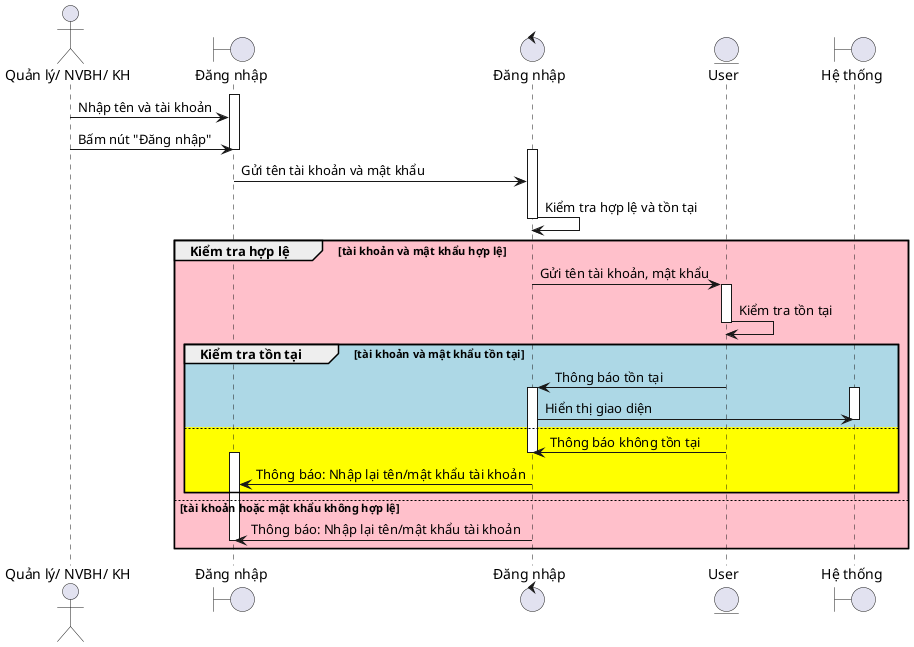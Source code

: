 @startuml SequenceLogin
actor "Quản lý/ NVBH/ KH" as actor
boundary "Đăng nhập" as ui_login
control "Đăng nhập" as ctrl_login
entity "User" as user
boundary "Hệ thống" as system

activate ui_login
    actor -> ui_login: Nhập tên và tài khoản
    actor -> ui_login: Bấm nút "Đăng nhập"
deactivate ui_login

activate ctrl_login
    ui_login -> ctrl_login: Gửi tên tài khoản và mật khẩu
    ctrl_login -> ctrl_login: Kiểm tra hợp lệ và tồn tại
deactivate ctrl_login
 
group #Pink Kiểm tra hợp lệ [tài khoản và mật khẩu hợp lệ]
    ctrl_login -> user: Gửi tên tài khoản, mật khẩu
    activate user
    user -> user: Kiểm tra tồn tại
    deactivate user

group #LightBlue Kiểm tra tồn tại  [tài khoản và mật khẩu tồn tại]
    user -> ctrl_login : Thông báo tồn tại
    activate ctrl_login
    activate system
    ctrl_login -> system: Hiển thị giao diện
    deactivate system

else #Yellow
    user -> ctrl_login: Thông báo không tồn tại
    deactivate ctrl_login
    activate ui_login
    ctrl_login -> ui_login: Thông báo: Nhập lại tên/mật khẩu tài khoản

end
    else tài khoản hoặc mật khẩu không hợp lệ
    ctrl_login -> ui_login: Thông báo: Nhập lại tên/mật khẩu tài khoản
    deactivate ui_login
end
deactivate actor

@enduml
